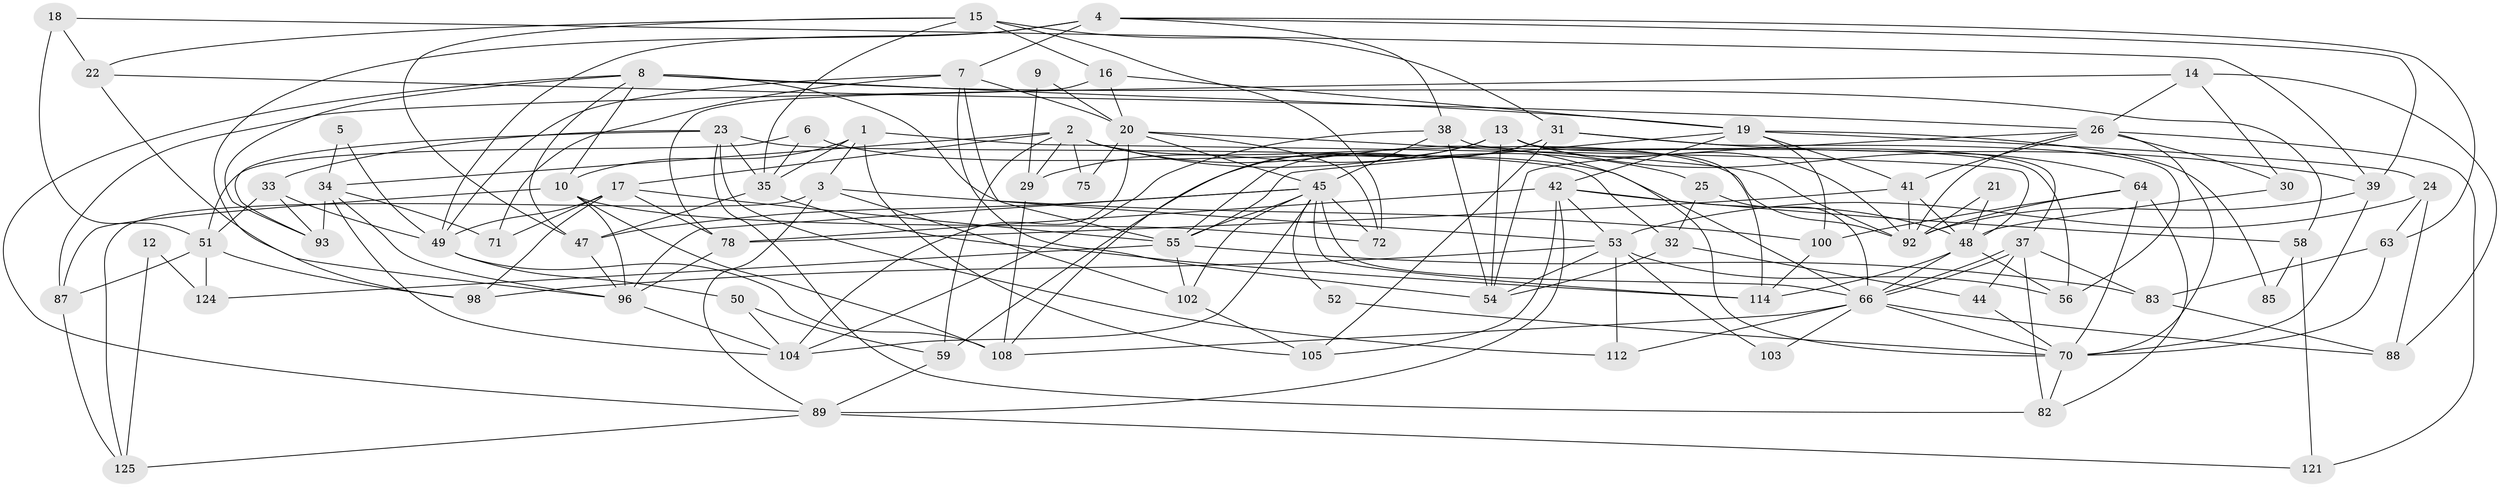 // original degree distribution, {4: 0.32, 3: 0.24, 2: 0.144, 6: 0.08, 5: 0.144, 7: 0.064, 8: 0.008}
// Generated by graph-tools (version 1.1) at 2025/11/02/27/25 16:11:16]
// undirected, 80 vertices, 199 edges
graph export_dot {
graph [start="1"]
  node [color=gray90,style=filled];
  1 [super="+122"];
  2 [super="+68"];
  3 [super="+111"];
  4 [super="+57"];
  5;
  6;
  7 [super="+97"];
  8 [super="+69"];
  9;
  10 [super="+11"];
  12;
  13 [super="+46"];
  14 [super="+27"];
  15;
  16 [super="+107"];
  17 [super="+116"];
  18;
  19 [super="+36"];
  20 [super="+43"];
  21;
  22 [super="+119"];
  23;
  24 [super="+28"];
  25;
  26 [super="+80"];
  29 [super="+65"];
  30 [super="+94"];
  31 [super="+106"];
  32;
  33 [super="+91"];
  34 [super="+117"];
  35 [super="+40"];
  37 [super="+84"];
  38;
  39;
  41;
  42 [super="+60"];
  44;
  45 [super="+62"];
  47 [super="+73"];
  48 [super="+81"];
  49 [super="+61"];
  50;
  51 [super="+86"];
  52;
  53 [super="+67"];
  54 [super="+74"];
  55 [super="+113"];
  56 [super="+120"];
  58 [super="+79"];
  59;
  63;
  64 [super="+76"];
  66 [super="+95"];
  70 [super="+110"];
  71;
  72 [super="+77"];
  75;
  78 [super="+90"];
  82;
  83;
  85;
  87;
  88;
  89 [super="+109"];
  92 [super="+99"];
  93;
  96 [super="+101"];
  98;
  100;
  102 [super="+123"];
  103;
  104 [super="+118"];
  105;
  108 [super="+115"];
  112;
  114;
  121;
  124;
  125;
  1 -- 105;
  1 -- 35;
  1 -- 10;
  1 -- 3;
  1 -- 48;
  2 -- 92;
  2 -- 75;
  2 -- 34 [weight=2];
  2 -- 25;
  2 -- 59;
  2 -- 17;
  2 -- 70;
  2 -- 29;
  3 -- 100;
  3 -- 89;
  3 -- 125;
  3 -- 102;
  4 -- 39;
  4 -- 49;
  4 -- 98;
  4 -- 38;
  4 -- 7;
  4 -- 63;
  5 -- 34;
  5 -- 49;
  6 -- 51;
  6 -- 66;
  6 -- 35;
  7 -- 20;
  7 -- 71;
  7 -- 49;
  7 -- 55;
  7 -- 54;
  8 -- 89;
  8 -- 93;
  8 -- 53 [weight=2];
  8 -- 47;
  8 -- 10;
  8 -- 19;
  8 -- 58;
  9 -- 29;
  9 -- 20;
  10 -- 96;
  10 -- 87;
  10 -- 108;
  10 -- 72;
  12 -- 124;
  12 -- 125;
  13 -- 54;
  13 -- 37;
  13 -- 64;
  13 -- 114;
  13 -- 108;
  13 -- 29;
  13 -- 92;
  14 -- 87;
  14 -- 30;
  14 -- 26;
  14 -- 88;
  15 -- 22;
  15 -- 31;
  15 -- 47;
  15 -- 35;
  15 -- 16;
  15 -- 72;
  16 -- 78;
  16 -- 20;
  16 -- 19;
  17 -- 71;
  17 -- 49;
  17 -- 98;
  17 -- 78;
  17 -- 55;
  18 -- 39;
  18 -- 51 [weight=2];
  18 -- 22;
  19 -- 55;
  19 -- 41;
  19 -- 42;
  19 -- 100;
  19 -- 24;
  19 -- 85;
  20 -- 92;
  20 -- 72;
  20 -- 75;
  20 -- 45;
  20 -- 104;
  21 -- 92;
  21 -- 48;
  22 -- 96;
  22 -- 26;
  23 -- 32;
  23 -- 33;
  23 -- 35 [weight=2];
  23 -- 82;
  23 -- 93;
  23 -- 112;
  24 -- 63;
  24 -- 88;
  24 -- 53;
  25 -- 32;
  25 -- 66;
  26 -- 92;
  26 -- 41;
  26 -- 30;
  26 -- 54;
  26 -- 70;
  26 -- 121;
  29 -- 108;
  30 -- 48;
  31 -- 55;
  31 -- 39;
  31 -- 56;
  31 -- 105;
  31 -- 59;
  32 -- 54;
  32 -- 44;
  33 -- 93;
  33 -- 51;
  33 -- 49;
  34 -- 71;
  34 -- 96;
  34 -- 104;
  34 -- 93;
  35 -- 114;
  35 -- 47;
  37 -- 66;
  37 -- 66;
  37 -- 82;
  37 -- 83;
  37 -- 44;
  38 -- 104;
  38 -- 54;
  38 -- 56;
  38 -- 45;
  39 -- 92;
  39 -- 70;
  41 -- 48;
  41 -- 78;
  41 -- 92;
  42 -- 48;
  42 -- 78;
  42 -- 89;
  42 -- 53;
  42 -- 105;
  42 -- 58;
  44 -- 70;
  45 -- 66;
  45 -- 52;
  45 -- 55;
  45 -- 102;
  45 -- 96;
  45 -- 72;
  45 -- 47;
  45 -- 114;
  45 -- 104;
  47 -- 96;
  48 -- 66;
  48 -- 114;
  48 -- 56;
  49 -- 50;
  49 -- 108;
  50 -- 59;
  50 -- 104;
  51 -- 98;
  51 -- 87;
  51 -- 124;
  52 -- 70;
  53 -- 112;
  53 -- 98;
  53 -- 103;
  53 -- 56;
  53 -- 54;
  55 -- 83;
  55 -- 102;
  55 -- 124;
  58 -- 121 [weight=2];
  58 -- 85;
  59 -- 89;
  63 -- 83;
  63 -- 70;
  64 -- 100;
  64 -- 82;
  64 -- 92;
  64 -- 70;
  66 -- 112;
  66 -- 103;
  66 -- 88;
  66 -- 108;
  66 -- 70;
  70 -- 82;
  78 -- 96;
  83 -- 88;
  87 -- 125;
  89 -- 125;
  89 -- 121;
  96 -- 104;
  100 -- 114;
  102 -- 105;
}
